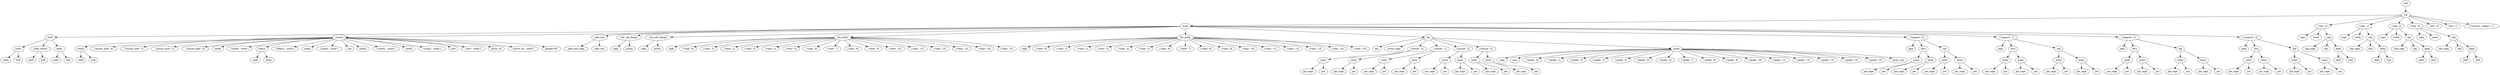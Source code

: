 digraph top {
    root_613 [label="root"];
    top_614 [label="top"];
    main_615 [label="main"];
    shell_616 [label="shell"];
    outer_617 [label="outer"];
    shell_618 [label="shell"];
    hull_619 [label="hull"];
    shell_centre_620 [label="shell_centre"];
    shell_621 [label="shell"];
    hull_622 [label="hull"];
    inner_623 [label="inner"];
    shell_624 [label="shell"];
    hull_625 [label="hull"];
    outline_626 [label="outline"];
    board_627 [label="board"];
    shell_628 [label="shell"];
    hull_629 [label="hull"];
    mount_hole_630 [label="\('mount_hole',\ 0\)"];
    mount_hole_631 [label="\('mount_hole',\ 1\)"];
    mount_hole_632 [label="\('mount_hole',\ 2\)"];
    mount_hole_633 [label="\('mount_hole',\ 3\)"];
    usbM_634 [label="usbM"];
    usbM_635 [label="\('usbM',\ 'outer'\)"];
    hdmi1_636 [label="hdmi1"];
    cage_637 [label="cage"];
    hdmi_638 [label="hdmi"];
    hdmi1_639 [label="\('hdmi1',\ 'outer'\)"];
    audio_640 [label="audio"];
    audio_641 [label="\('audio',\ 'outer'\)"];
    cpu_642 [label="cpu"];
    usbA2_643 [label="usbA2"];
    usbA2_644 [label="\('usbA2',\ 'outer'\)"];
    usbA3_645 [label="usbA3"];
    usbA3_646 [label="\('usbA3',\ 'outer'\)"];
    rj45_647 [label="rj45"];
    rj45_648 [label="\('rj45',\ 'outer'\)"];
    micro_sd_649 [label="micro_sd"];
    micro_sd_650 [label="\('micro_sd',\ 'outer'\)"];
    header100_651 [label="header100"];
    split_box_652 [label="split_box"];
    split_box_cage_653 [label="split_box_cage"];
    split_box_654 [label="split_box"];
    usb_usb_flange_655 [label="usb_usb_flange"];
    cage_656 [label="cage"];
    prism_657 [label="prism"];
    usb_rj45_flange_658 [label="usb_rj45_flange"];
    cage_659 [label="cage"];
    prism_660 [label="prism"];
    rhs_grille_661 [label="rhs_grille"];
    cage_662 [label="cage"];
    vane_663 [label="\('vane',\ 0\)"];
    vane_664 [label="\('vane',\ 1\)"];
    vane_665 [label="\('vane',\ 2\)"];
    vane_666 [label="\('vane',\ 3\)"];
    vane_667 [label="\('vane',\ 4\)"];
    vane_668 [label="\('vane',\ 5\)"];
    vane_669 [label="\('vane',\ 6\)"];
    vane_670 [label="\('vane',\ 7\)"];
    vane_671 [label="\('vane',\ 8\)"];
    vane_672 [label="\('vane',\ 9\)"];
    vane_673 [label="\('vane',\ 10\)"];
    vane_674 [label="\('vane',\ 11\)"];
    vane_675 [label="\('vane',\ 12\)"];
    vane_676 [label="\('vane',\ 13\)"];
    vane_677 [label="\('vane',\ 14\)"];
    vane_678 [label="\('vane',\ 15\)"];
    lhs_grille_679 [label="lhs_grille"];
    cage_680 [label="cage"];
    vane_681 [label="\('vane',\ 0\)"];
    vane_682 [label="\('vane',\ 1\)"];
    vane_683 [label="\('vane',\ 2\)"];
    vane_684 [label="\('vane',\ 3\)"];
    vane_685 [label="\('vane',\ 4\)"];
    vane_686 [label="\('vane',\ 5\)"];
    vane_687 [label="\('vane',\ 6\)"];
    vane_688 [label="\('vane',\ 7\)"];
    vane_689 [label="\('vane',\ 8\)"];
    vane_690 [label="\('vane',\ 9\)"];
    vane_691 [label="\('vane',\ 10\)"];
    vane_692 [label="\('vane',\ 11\)"];
    vane_693 [label="\('vane',\ 12\)"];
    vane_694 [label="\('vane',\ 13\)"];
    vane_695 [label="\('vane',\ 14\)"];
    vane_696 [label="\('vane',\ 15\)"];
    fan_697 [label="fan"];
    fan_698 [label="fan"];
    screw_cage_699 [label="screw_cage"];
    mount_700 [label="\('mount',\ 0\)"];
    outer_701 [label="outer"];
    pie_cage_702 [label="pie_cage"];
    pie_703 [label="pie"];
    inner_704 [label="inner"];
    pie_cage_705 [label="pie_cage"];
    pie_706 [label="pie"];
    mount_707 [label="\('mount',\ 1\)"];
    outer_708 [label="outer"];
    pie_cage_709 [label="pie_cage"];
    pie_710 [label="pie"];
    inner_711 [label="inner"];
    pie_cage_712 [label="pie_cage"];
    pie_713 [label="pie"];
    mount_714 [label="\('mount',\ 2\)"];
    outer_715 [label="outer"];
    pie_cage_716 [label="pie_cage"];
    pie_717 [label="pie"];
    inner_718 [label="inner"];
    pie_cage_719 [label="pie_cage"];
    pie_720 [label="pie"];
    mount_721 [label="\('mount',\ 3\)"];
    outer_722 [label="outer"];
    pie_cage_723 [label="pie_cage"];
    pie_724 [label="pie"];
    inner_725 [label="inner"];
    pie_cage_726 [label="pie_cage"];
    pie_727 [label="pie"];
    grille_728 [label="grille"];
    cage_729 [label="cage"];
    core_730 [label="core"];
    spoke_731 [label="\('spoke',\ 0\)"];
    spoke_732 [label="\('spoke',\ 1\)"];
    spoke_733 [label="\('spoke',\ 2\)"];
    spoke_734 [label="\('spoke',\ 3\)"];
    spoke_735 [label="\('spoke',\ 4\)"];
    spoke_736 [label="\('spoke',\ 5\)"];
    spoke_737 [label="\('spoke',\ 6\)"];
    spoke_738 [label="\('spoke',\ 7\)"];
    spoke_739 [label="\('spoke',\ 8\)"];
    spoke_740 [label="\('spoke',\ 9\)"];
    spoke_741 [label="\('spoke',\ 10\)"];
    spoke_742 [label="\('spoke',\ 11\)"];
    spoke_743 [label="\('spoke',\ 12\)"];
    spoke_744 [label="\('spoke',\ 13\)"];
    spoke_745 [label="\('spoke',\ 14\)"];
    spoke_746 [label="\('spoke',\ 15\)"];
    inner_core_747 [label="inner_core"];
    support_748 [label="\('support',\ 0\)"];
    pipe_749 [label="pipe"];
    thru_750 [label="thru"];
    outer_751 [label="outer"];
    pie_cage_752 [label="pie_cage"];
    pie_753 [label="pie"];
    inner_754 [label="inner"];
    pie_cage_755 [label="pie_cage"];
    pie_756 [label="pie"];
    tap_757 [label="tap"];
    outer_758 [label="outer"];
    pie_cage_759 [label="pie_cage"];
    pie_760 [label="pie"];
    inner_761 [label="inner"];
    pie_cage_762 [label="pie_cage"];
    pie_763 [label="pie"];
    support_764 [label="\('support',\ 1\)"];
    pipe_765 [label="pipe"];
    thru_766 [label="thru"];
    outer_767 [label="outer"];
    pie_cage_768 [label="pie_cage"];
    pie_769 [label="pie"];
    inner_770 [label="inner"];
    pie_cage_771 [label="pie_cage"];
    pie_772 [label="pie"];
    tap_773 [label="tap"];
    outer_774 [label="outer"];
    pie_cage_775 [label="pie_cage"];
    pie_776 [label="pie"];
    inner_777 [label="inner"];
    pie_cage_778 [label="pie_cage"];
    pie_779 [label="pie"];
    support_780 [label="\('support',\ 2\)"];
    pipe_781 [label="pipe"];
    thru_782 [label="thru"];
    outer_783 [label="outer"];
    pie_cage_784 [label="pie_cage"];
    pie_785 [label="pie"];
    inner_786 [label="inner"];
    pie_cage_787 [label="pie_cage"];
    pie_788 [label="pie"];
    tap_789 [label="tap"];
    outer_790 [label="outer"];
    pie_cage_791 [label="pie_cage"];
    pie_792 [label="pie"];
    inner_793 [label="inner"];
    pie_cage_794 [label="pie_cage"];
    pie_795 [label="pie"];
    support_796 [label="\('support',\ 3\)"];
    pipe_797 [label="pipe"];
    thru_798 [label="thru"];
    outer_799 [label="outer"];
    pie_cage_800 [label="pie_cage"];
    pie_801 [label="pie"];
    inner_802 [label="inner"];
    pie_cage_803 [label="pie_cage"];
    pie_804 [label="pie"];
    tap_805 [label="tap"];
    outer_806 [label="outer"];
    pie_cage_807 [label="pie_cage"];
    pie_808 [label="pie"];
    inner_809 [label="inner"];
    pie_cage_810 [label="pie_cage"];
    pie_811 [label="pie"];
    clip_812 [label="\('clip',\ 0\)"];
    cage_813 [label="cage"];
    tooth_814 [label="tooth"];
    clip_815 [label="clip"];
    clip_cage_816 [label="clip_cage"];
    clip_817 [label="clip"];
    keep_818 [label="keep"];
    shell_819 [label="shell"];
    hull_820 [label="hull"];
    clip_821 [label="\('clip',\ 1\)"];
    cage_822 [label="cage"];
    tooth_823 [label="tooth"];
    clip_824 [label="clip"];
    clip_cage_825 [label="clip_cage"];
    clip_826 [label="clip"];
    keep_827 [label="keep"];
    shell_828 [label="shell"];
    hull_829 [label="hull"];
    clip_830 [label="\('clip',\ 2\)"];
    cage_831 [label="cage"];
    tooth_832 [label="tooth"];
    clip_833 [label="clip"];
    clip_cage_834 [label="clip_cage"];
    clip_835 [label="clip"];
    keep_836 [label="keep"];
    shell_837 [label="shell"];
    hull_838 [label="hull"];
    clip_839 [label="\('clip',\ 3\)"];
    cage_840 [label="cage"];
    tooth_841 [label="tooth"];
    clip_842 [label="clip"];
    clip_cage_843 [label="clip_cage"];
    clip_844 [label="clip"];
    keep_845 [label="keep"];
    shell_846 [label="shell"];
    hull_847 [label="hull"];
    pry_848 [label="\('pry',\ 0\)"];
    pry_849 [label="\('pry',\ 1\)"];
    850 [label="\(\('version',\ 'upper'\),\ 1\)"];
    root_613 -> top_614;
    top_614 -> main_615;
    main_615 -> shell_616;
    shell_616 -> outer_617;
    outer_617 -> shell_618;
    outer_617 -> hull_619;
    shell_616 -> shell_centre_620;
    shell_centre_620 -> shell_621;
    shell_centre_620 -> hull_622;
    shell_616 -> inner_623;
    inner_623 -> shell_624;
    inner_623 -> hull_625;
    main_615 -> outline_626;
    outline_626 -> board_627;
    board_627 -> shell_628;
    board_627 -> hull_629;
    outline_626 -> mount_hole_630;
    outline_626 -> mount_hole_631;
    outline_626 -> mount_hole_632;
    outline_626 -> mount_hole_633;
    outline_626 -> usbM_634;
    outline_626 -> usbM_635;
    outline_626 -> hdmi1_636;
    hdmi1_636 -> cage_637;
    hdmi1_636 -> hdmi_638;
    outline_626 -> hdmi1_639;
    outline_626 -> audio_640;
    outline_626 -> audio_641;
    outline_626 -> cpu_642;
    outline_626 -> usbA2_643;
    outline_626 -> usbA2_644;
    outline_626 -> usbA3_645;
    outline_626 -> usbA3_646;
    outline_626 -> rj45_647;
    outline_626 -> rj45_648;
    outline_626 -> micro_sd_649;
    outline_626 -> micro_sd_650;
    outline_626 -> header100_651;
    main_615 -> split_box_652;
    split_box_652 -> split_box_cage_653;
    split_box_652 -> split_box_654;
    main_615 -> usb_usb_flange_655;
    usb_usb_flange_655 -> cage_656;
    usb_usb_flange_655 -> prism_657;
    main_615 -> usb_rj45_flange_658;
    usb_rj45_flange_658 -> cage_659;
    usb_rj45_flange_658 -> prism_660;
    main_615 -> rhs_grille_661;
    rhs_grille_661 -> cage_662;
    rhs_grille_661 -> vane_663;
    rhs_grille_661 -> vane_664;
    rhs_grille_661 -> vane_665;
    rhs_grille_661 -> vane_666;
    rhs_grille_661 -> vane_667;
    rhs_grille_661 -> vane_668;
    rhs_grille_661 -> vane_669;
    rhs_grille_661 -> vane_670;
    rhs_grille_661 -> vane_671;
    rhs_grille_661 -> vane_672;
    rhs_grille_661 -> vane_673;
    rhs_grille_661 -> vane_674;
    rhs_grille_661 -> vane_675;
    rhs_grille_661 -> vane_676;
    rhs_grille_661 -> vane_677;
    rhs_grille_661 -> vane_678;
    main_615 -> lhs_grille_679;
    lhs_grille_679 -> cage_680;
    lhs_grille_679 -> vane_681;
    lhs_grille_679 -> vane_682;
    lhs_grille_679 -> vane_683;
    lhs_grille_679 -> vane_684;
    lhs_grille_679 -> vane_685;
    lhs_grille_679 -> vane_686;
    lhs_grille_679 -> vane_687;
    lhs_grille_679 -> vane_688;
    lhs_grille_679 -> vane_689;
    lhs_grille_679 -> vane_690;
    lhs_grille_679 -> vane_691;
    lhs_grille_679 -> vane_692;
    lhs_grille_679 -> vane_693;
    lhs_grille_679 -> vane_694;
    lhs_grille_679 -> vane_695;
    lhs_grille_679 -> vane_696;
    main_615 -> fan_697;
    fan_697 -> fan_698;
    fan_697 -> screw_cage_699;
    fan_697 -> mount_700;
    mount_700 -> outer_701;
    outer_701 -> pie_cage_702;
    outer_701 -> pie_703;
    mount_700 -> inner_704;
    inner_704 -> pie_cage_705;
    inner_704 -> pie_706;
    fan_697 -> mount_707;
    mount_707 -> outer_708;
    outer_708 -> pie_cage_709;
    outer_708 -> pie_710;
    mount_707 -> inner_711;
    inner_711 -> pie_cage_712;
    inner_711 -> pie_713;
    fan_697 -> mount_714;
    mount_714 -> outer_715;
    outer_715 -> pie_cage_716;
    outer_715 -> pie_717;
    mount_714 -> inner_718;
    inner_718 -> pie_cage_719;
    inner_718 -> pie_720;
    fan_697 -> mount_721;
    mount_721 -> outer_722;
    outer_722 -> pie_cage_723;
    outer_722 -> pie_724;
    mount_721 -> inner_725;
    inner_725 -> pie_cage_726;
    inner_725 -> pie_727;
    fan_697 -> grille_728;
    grille_728 -> cage_729;
    grille_728 -> core_730;
    grille_728 -> spoke_731;
    grille_728 -> spoke_732;
    grille_728 -> spoke_733;
    grille_728 -> spoke_734;
    grille_728 -> spoke_735;
    grille_728 -> spoke_736;
    grille_728 -> spoke_737;
    grille_728 -> spoke_738;
    grille_728 -> spoke_739;
    grille_728 -> spoke_740;
    grille_728 -> spoke_741;
    grille_728 -> spoke_742;
    grille_728 -> spoke_743;
    grille_728 -> spoke_744;
    grille_728 -> spoke_745;
    grille_728 -> spoke_746;
    grille_728 -> inner_core_747;
    main_615 -> support_748;
    support_748 -> pipe_749;
    support_748 -> thru_750;
    thru_750 -> outer_751;
    outer_751 -> pie_cage_752;
    outer_751 -> pie_753;
    thru_750 -> inner_754;
    inner_754 -> pie_cage_755;
    inner_754 -> pie_756;
    support_748 -> tap_757;
    tap_757 -> outer_758;
    outer_758 -> pie_cage_759;
    outer_758 -> pie_760;
    tap_757 -> inner_761;
    inner_761 -> pie_cage_762;
    inner_761 -> pie_763;
    main_615 -> support_764;
    support_764 -> pipe_765;
    support_764 -> thru_766;
    thru_766 -> outer_767;
    outer_767 -> pie_cage_768;
    outer_767 -> pie_769;
    thru_766 -> inner_770;
    inner_770 -> pie_cage_771;
    inner_770 -> pie_772;
    support_764 -> tap_773;
    tap_773 -> outer_774;
    outer_774 -> pie_cage_775;
    outer_774 -> pie_776;
    tap_773 -> inner_777;
    inner_777 -> pie_cage_778;
    inner_777 -> pie_779;
    main_615 -> support_780;
    support_780 -> pipe_781;
    support_780 -> thru_782;
    thru_782 -> outer_783;
    outer_783 -> pie_cage_784;
    outer_783 -> pie_785;
    thru_782 -> inner_786;
    inner_786 -> pie_cage_787;
    inner_786 -> pie_788;
    support_780 -> tap_789;
    tap_789 -> outer_790;
    outer_790 -> pie_cage_791;
    outer_790 -> pie_792;
    tap_789 -> inner_793;
    inner_793 -> pie_cage_794;
    inner_793 -> pie_795;
    main_615 -> support_796;
    support_796 -> pipe_797;
    support_796 -> thru_798;
    thru_798 -> outer_799;
    outer_799 -> pie_cage_800;
    outer_799 -> pie_801;
    thru_798 -> inner_802;
    inner_802 -> pie_cage_803;
    inner_802 -> pie_804;
    support_796 -> tap_805;
    tap_805 -> outer_806;
    outer_806 -> pie_cage_807;
    outer_806 -> pie_808;
    tap_805 -> inner_809;
    inner_809 -> pie_cage_810;
    inner_809 -> pie_811;
    top_614 -> clip_812;
    clip_812 -> cage_813;
    clip_812 -> tooth_814;
    clip_812 -> clip_815;
    clip_815 -> clip_cage_816;
    clip_815 -> clip_817;
    clip_815 -> keep_818;
    keep_818 -> shell_819;
    keep_818 -> hull_820;
    top_614 -> clip_821;
    clip_821 -> cage_822;
    clip_821 -> tooth_823;
    clip_821 -> clip_824;
    clip_824 -> clip_cage_825;
    clip_824 -> clip_826;
    clip_824 -> keep_827;
    keep_827 -> shell_828;
    keep_827 -> hull_829;
    top_614 -> clip_830;
    clip_830 -> cage_831;
    clip_830 -> tooth_832;
    clip_830 -> clip_833;
    clip_833 -> clip_cage_834;
    clip_833 -> clip_835;
    clip_833 -> keep_836;
    keep_836 -> shell_837;
    keep_836 -> hull_838;
    top_614 -> clip_839;
    clip_839 -> cage_840;
    clip_839 -> tooth_841;
    clip_839 -> clip_842;
    clip_842 -> clip_cage_843;
    clip_842 -> clip_844;
    clip_842 -> keep_845;
    keep_845 -> shell_846;
    keep_845 -> hull_847;
    top_614 -> pry_848;
    top_614 -> pry_849;
    top_614 -> 850;
}
